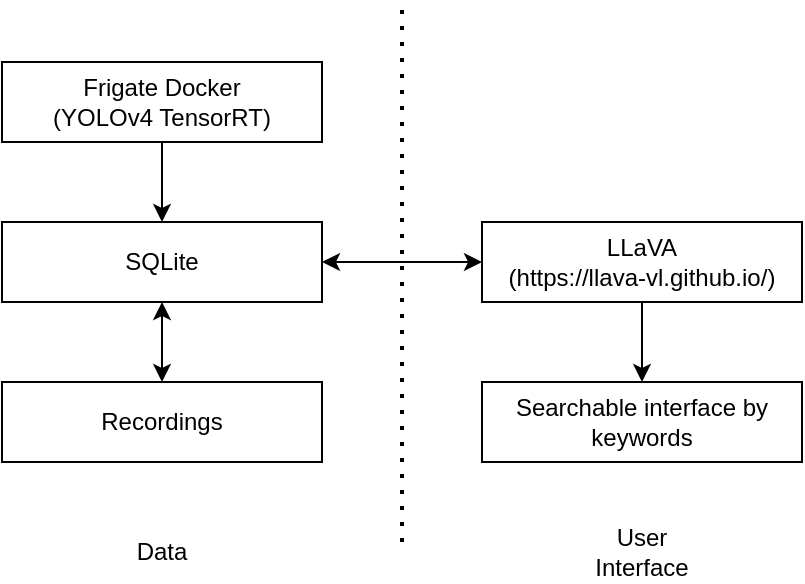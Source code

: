 <mxfile>
    <diagram id="PUeOvqNrWJqHiHIKYGyT" name="Page-1">
        <mxGraphModel dx="382" dy="542" grid="1" gridSize="10" guides="1" tooltips="1" connect="1" arrows="1" fold="1" page="1" pageScale="1" pageWidth="850" pageHeight="1100" math="0" shadow="0">
            <root>
                <mxCell id="0"/>
                <mxCell id="1" parent="0"/>
                <mxCell id="7" style="edgeStyle=none;html=1;entryX=0.5;entryY=0;entryDx=0;entryDy=0;" parent="1" source="2" target="6" edge="1">
                    <mxGeometry relative="1" as="geometry"/>
                </mxCell>
                <mxCell id="2" value="Frigate Docker&lt;br&gt;(YOLOv4 TensorRT)" style="rounded=0;whiteSpace=wrap;html=1;" parent="1" vertex="1">
                    <mxGeometry x="880" y="40" width="160" height="40" as="geometry"/>
                </mxCell>
                <mxCell id="20" style="edgeStyle=none;html=1;entryX=0.5;entryY=0;entryDx=0;entryDy=0;" edge="1" parent="1" source="4" target="19">
                    <mxGeometry relative="1" as="geometry"/>
                </mxCell>
                <mxCell id="4" value="LLaVA&lt;br&gt;(https://llava-vl.github.io/)" style="rounded=0;whiteSpace=wrap;html=1;" parent="1" vertex="1">
                    <mxGeometry x="1120" y="120" width="160" height="40" as="geometry"/>
                </mxCell>
                <mxCell id="8" style="edgeStyle=none;html=1;entryX=1;entryY=0.5;entryDx=0;entryDy=0;startArrow=classic;startFill=1;" parent="1" target="6" edge="1">
                    <mxGeometry relative="1" as="geometry">
                        <mxPoint x="1120" y="140" as="sourcePoint"/>
                    </mxGeometry>
                </mxCell>
                <mxCell id="6" value="SQLite" style="rounded=0;whiteSpace=wrap;html=1;" parent="1" vertex="1">
                    <mxGeometry x="880" y="120" width="160" height="40" as="geometry"/>
                </mxCell>
                <mxCell id="15" style="edgeStyle=none;html=1;entryX=0.5;entryY=1;entryDx=0;entryDy=0;startArrow=classic;startFill=1;" parent="1" source="14" target="6" edge="1">
                    <mxGeometry relative="1" as="geometry"/>
                </mxCell>
                <mxCell id="14" value="Recordings" style="rounded=0;whiteSpace=wrap;html=1;" parent="1" vertex="1">
                    <mxGeometry x="880" y="200" width="160" height="40" as="geometry"/>
                </mxCell>
                <mxCell id="16" value="" style="endArrow=none;dashed=1;html=1;dashPattern=1 3;strokeWidth=2;" parent="1" edge="1">
                    <mxGeometry width="50" height="50" relative="1" as="geometry">
                        <mxPoint x="1080" y="280" as="sourcePoint"/>
                        <mxPoint x="1080" y="10" as="targetPoint"/>
                    </mxGeometry>
                </mxCell>
                <mxCell id="17" value="Data" style="text;html=1;strokeColor=none;fillColor=none;align=center;verticalAlign=middle;whiteSpace=wrap;rounded=0;" parent="1" vertex="1">
                    <mxGeometry x="930" y="270" width="60" height="30" as="geometry"/>
                </mxCell>
                <mxCell id="18" value="User Interface" style="text;html=1;strokeColor=none;fillColor=none;align=center;verticalAlign=middle;whiteSpace=wrap;rounded=0;" parent="1" vertex="1">
                    <mxGeometry x="1170" y="270" width="60" height="30" as="geometry"/>
                </mxCell>
                <mxCell id="19" value="Searchable interface by keywords" style="rounded=0;whiteSpace=wrap;html=1;" vertex="1" parent="1">
                    <mxGeometry x="1120" y="200" width="160" height="40" as="geometry"/>
                </mxCell>
            </root>
        </mxGraphModel>
    </diagram>
</mxfile>